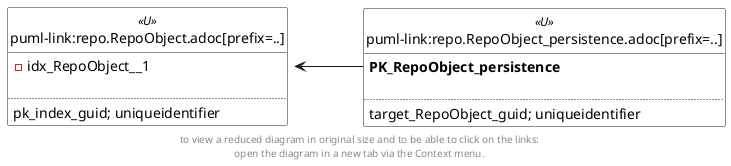@startuml
left to right direction
'top to bottom direction
hide circle
'avoide "." issues:
set namespaceSeparator none


skinparam class {
  BackgroundColor White
  BackgroundColor<<FN>> Yellow
  BackgroundColor<<FS>> Yellow
  BackgroundColor<<FT>> LightGray
  BackgroundColor<<IF>> Yellow
  BackgroundColor<<IS>> Yellow
  BackgroundColor<<P>> Aqua
  BackgroundColor<<PC>> Aqua
  BackgroundColor<<SN>> Yellow
  BackgroundColor<<SO>> SlateBlue
  BackgroundColor<<TF>> LightGray
  BackgroundColor<<TR>> Tomato
  BackgroundColor<<U>> White
  BackgroundColor<<V>> WhiteSmoke
  BackgroundColor<<X>> Aqua
}


entity "puml-link:repo.RepoObject.adoc[prefix=..]" as repo.RepoObject << U >> {
- idx_RepoObject__1

..
pk_index_guid; uniqueidentifier
}

entity "puml-link:repo.RepoObject_persistence.adoc[prefix=..]" as repo.RepoObject_persistence << U >> {
**PK_RepoObject_persistence**

..
target_RepoObject_guid; uniqueidentifier
}

repo.RepoObject::PK_RepoObject <-- repo.RepoObject_persistence::PK_RepoObject_persistence
footer
to view a reduced diagram in original size and to be able to click on the links:
open the diagram in a new tab via the Context menu.
end footer

@enduml

